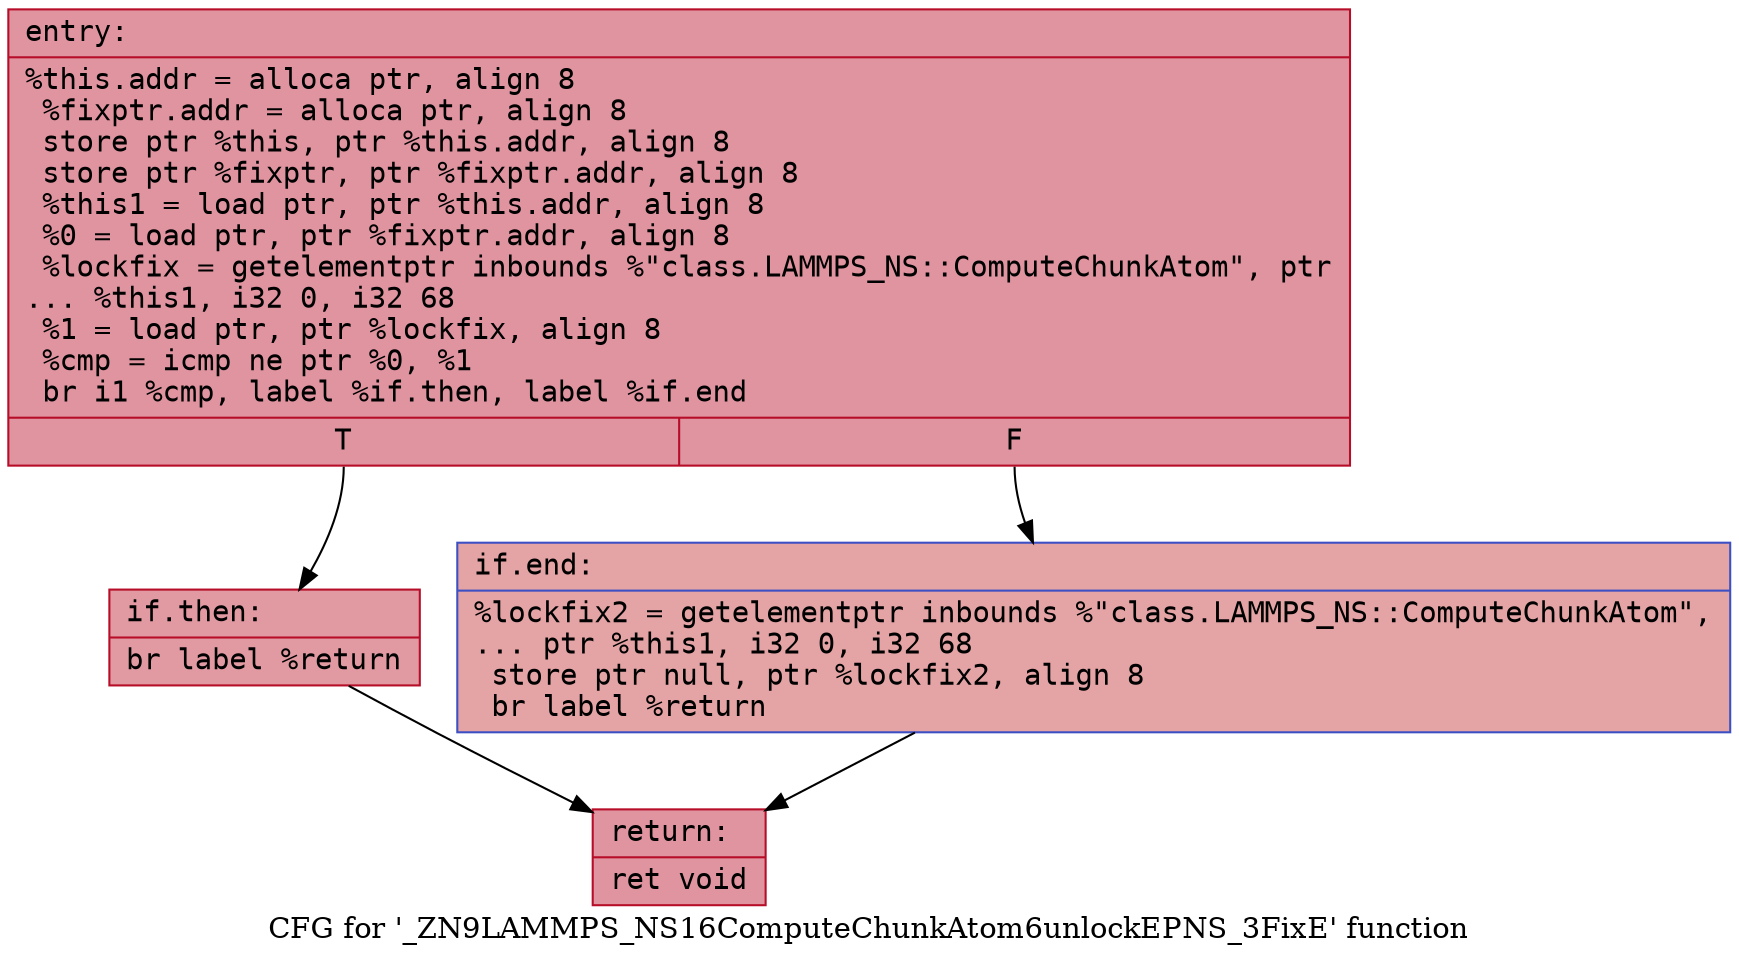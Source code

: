 digraph "CFG for '_ZN9LAMMPS_NS16ComputeChunkAtom6unlockEPNS_3FixE' function" {
	label="CFG for '_ZN9LAMMPS_NS16ComputeChunkAtom6unlockEPNS_3FixE' function";

	Node0x56369a7f07d0 [shape=record,color="#b70d28ff", style=filled, fillcolor="#b70d2870" fontname="Courier",label="{entry:\l|  %this.addr = alloca ptr, align 8\l  %fixptr.addr = alloca ptr, align 8\l  store ptr %this, ptr %this.addr, align 8\l  store ptr %fixptr, ptr %fixptr.addr, align 8\l  %this1 = load ptr, ptr %this.addr, align 8\l  %0 = load ptr, ptr %fixptr.addr, align 8\l  %lockfix = getelementptr inbounds %\"class.LAMMPS_NS::ComputeChunkAtom\", ptr\l... %this1, i32 0, i32 68\l  %1 = load ptr, ptr %lockfix, align 8\l  %cmp = icmp ne ptr %0, %1\l  br i1 %cmp, label %if.then, label %if.end\l|{<s0>T|<s1>F}}"];
	Node0x56369a7f07d0:s0 -> Node0x56369a7f0d50[tooltip="entry -> if.then\nProbability 62.50%" ];
	Node0x56369a7f07d0:s1 -> Node0x56369a7f0dc0[tooltip="entry -> if.end\nProbability 37.50%" ];
	Node0x56369a7f0d50 [shape=record,color="#b70d28ff", style=filled, fillcolor="#bb1b2c70" fontname="Courier",label="{if.then:\l|  br label %return\l}"];
	Node0x56369a7f0d50 -> Node0x56369a7f0ee0[tooltip="if.then -> return\nProbability 100.00%" ];
	Node0x56369a7f0dc0 [shape=record,color="#3d50c3ff", style=filled, fillcolor="#c32e3170" fontname="Courier",label="{if.end:\l|  %lockfix2 = getelementptr inbounds %\"class.LAMMPS_NS::ComputeChunkAtom\",\l... ptr %this1, i32 0, i32 68\l  store ptr null, ptr %lockfix2, align 8\l  br label %return\l}"];
	Node0x56369a7f0dc0 -> Node0x56369a7f0ee0[tooltip="if.end -> return\nProbability 100.00%" ];
	Node0x56369a7f0ee0 [shape=record,color="#b70d28ff", style=filled, fillcolor="#b70d2870" fontname="Courier",label="{return:\l|  ret void\l}"];
}
